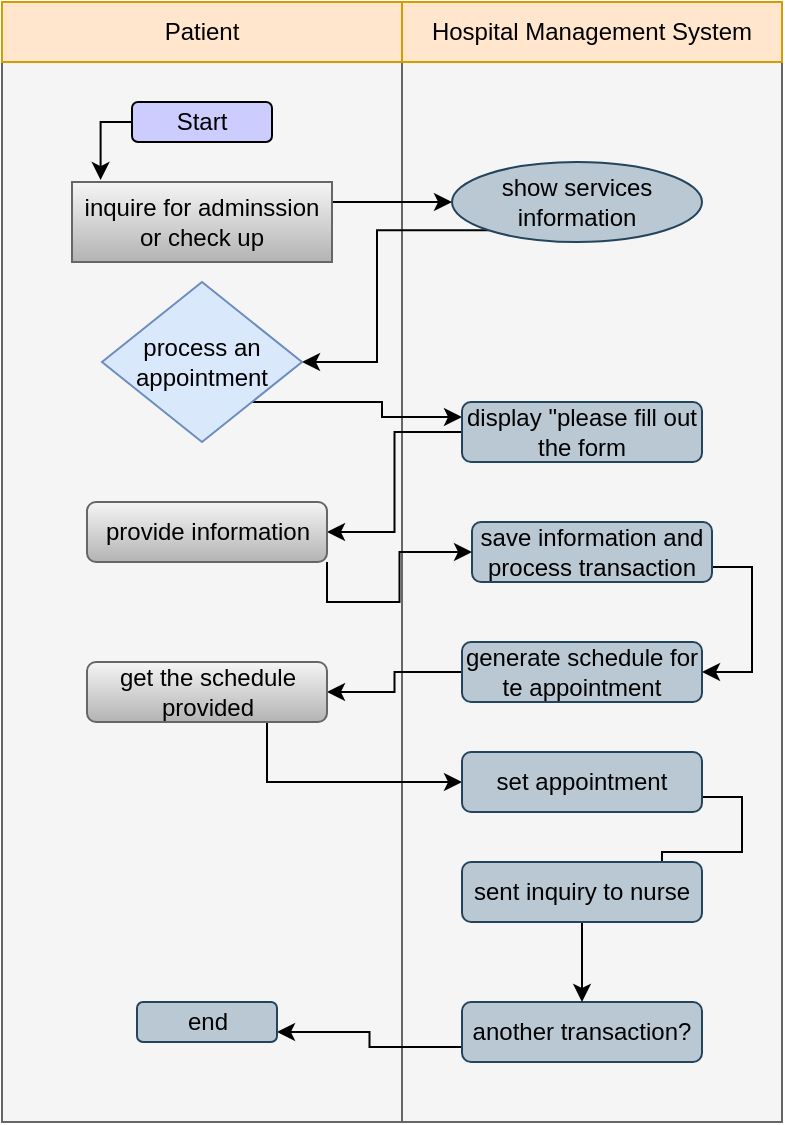 <mxfile version="20.8.5" type="github">
  <diagram id="IZJPh3ELmmrJts7EP4-5" name="Page-1">
    <mxGraphModel dx="1050" dy="558" grid="1" gridSize="10" guides="1" tooltips="1" connect="1" arrows="1" fold="1" page="1" pageScale="1" pageWidth="850" pageHeight="1100" math="0" shadow="0">
      <root>
        <mxCell id="0" />
        <mxCell id="1" parent="0" />
        <mxCell id="SjLYm1ZjHqtiAo4lD5YU-1" value="" style="rounded=0;whiteSpace=wrap;html=1;fillColor=#f5f5f5;strokeColor=#666666;fontColor=#333333;" vertex="1" parent="1">
          <mxGeometry x="400" y="160" width="190" height="560" as="geometry" />
        </mxCell>
        <mxCell id="SjLYm1ZjHqtiAo4lD5YU-2" value="" style="rounded=0;whiteSpace=wrap;html=1;fillColor=#f5f5f5;fontColor=#333333;strokeColor=#666666;" vertex="1" parent="1">
          <mxGeometry x="200" y="160" width="200" height="560" as="geometry" />
        </mxCell>
        <mxCell id="SjLYm1ZjHqtiAo4lD5YU-3" value="Patient" style="rounded=0;whiteSpace=wrap;html=1;fillColor=#ffe6cc;strokeColor=#d79b00;" vertex="1" parent="1">
          <mxGeometry x="200" y="160" width="200" height="30" as="geometry" />
        </mxCell>
        <mxCell id="SjLYm1ZjHqtiAo4lD5YU-4" value="Hospital Management System" style="rounded=0;whiteSpace=wrap;html=1;fillColor=#ffe6cc;strokeColor=#d79b00;" vertex="1" parent="1">
          <mxGeometry x="400" y="160" width="190" height="30" as="geometry" />
        </mxCell>
        <mxCell id="SjLYm1ZjHqtiAo4lD5YU-5" style="edgeStyle=orthogonalEdgeStyle;rounded=0;orthogonalLoop=1;jettySize=auto;html=1;exitX=0;exitY=0.5;exitDx=0;exitDy=0;entryX=0.11;entryY=-0.024;entryDx=0;entryDy=0;entryPerimeter=0;" edge="1" parent="1" source="SjLYm1ZjHqtiAo4lD5YU-6" target="SjLYm1ZjHqtiAo4lD5YU-30">
          <mxGeometry relative="1" as="geometry" />
        </mxCell>
        <mxCell id="SjLYm1ZjHqtiAo4lD5YU-6" value="Start" style="rounded=1;whiteSpace=wrap;html=1;fillColor=#CCCCFF;" vertex="1" parent="1">
          <mxGeometry x="265" y="210" width="70" height="20" as="geometry" />
        </mxCell>
        <mxCell id="SjLYm1ZjHqtiAo4lD5YU-7" style="edgeStyle=orthogonalEdgeStyle;rounded=0;orthogonalLoop=1;jettySize=auto;html=1;exitX=0.5;exitY=1;exitDx=0;exitDy=0;" edge="1" parent="1">
          <mxGeometry relative="1" as="geometry">
            <mxPoint x="290" y="320" as="sourcePoint" />
            <mxPoint x="290" y="320" as="targetPoint" />
          </mxGeometry>
        </mxCell>
        <mxCell id="SjLYm1ZjHqtiAo4lD5YU-8" style="edgeStyle=orthogonalEdgeStyle;rounded=0;orthogonalLoop=1;jettySize=auto;html=1;exitX=0;exitY=1;exitDx=0;exitDy=0;entryX=1;entryY=0.5;entryDx=0;entryDy=0;" edge="1" parent="1" source="SjLYm1ZjHqtiAo4lD5YU-9" target="SjLYm1ZjHqtiAo4lD5YU-11">
          <mxGeometry relative="1" as="geometry" />
        </mxCell>
        <mxCell id="SjLYm1ZjHqtiAo4lD5YU-9" value="show services information" style="ellipse;whiteSpace=wrap;html=1;fillColor=#bac8d3;strokeColor=#23445d;" vertex="1" parent="1">
          <mxGeometry x="425" y="240" width="125" height="40" as="geometry" />
        </mxCell>
        <mxCell id="SjLYm1ZjHqtiAo4lD5YU-10" style="edgeStyle=orthogonalEdgeStyle;rounded=0;orthogonalLoop=1;jettySize=auto;html=1;exitX=1;exitY=1;exitDx=0;exitDy=0;entryX=0;entryY=0.25;entryDx=0;entryDy=0;" edge="1" parent="1" source="SjLYm1ZjHqtiAo4lD5YU-11" target="SjLYm1ZjHqtiAo4lD5YU-13">
          <mxGeometry relative="1" as="geometry" />
        </mxCell>
        <mxCell id="SjLYm1ZjHqtiAo4lD5YU-11" value="process an appointment" style="rhombus;whiteSpace=wrap;html=1;fillColor=#dae8fc;strokeColor=#6c8ebf;" vertex="1" parent="1">
          <mxGeometry x="250" y="300" width="100" height="80" as="geometry" />
        </mxCell>
        <mxCell id="SjLYm1ZjHqtiAo4lD5YU-12" style="edgeStyle=orthogonalEdgeStyle;rounded=0;orthogonalLoop=1;jettySize=auto;html=1;exitX=0;exitY=0.5;exitDx=0;exitDy=0;entryX=1;entryY=0.5;entryDx=0;entryDy=0;" edge="1" parent="1" source="SjLYm1ZjHqtiAo4lD5YU-13" target="SjLYm1ZjHqtiAo4lD5YU-17">
          <mxGeometry relative="1" as="geometry" />
        </mxCell>
        <mxCell id="SjLYm1ZjHqtiAo4lD5YU-13" value="display &quot;please fill out the form" style="rounded=1;whiteSpace=wrap;html=1;fillColor=#bac8d3;strokeColor=#23445d;" vertex="1" parent="1">
          <mxGeometry x="430" y="360" width="120" height="30" as="geometry" />
        </mxCell>
        <mxCell id="SjLYm1ZjHqtiAo4lD5YU-14" style="edgeStyle=orthogonalEdgeStyle;rounded=0;orthogonalLoop=1;jettySize=auto;html=1;exitX=1;exitY=0.75;exitDx=0;exitDy=0;entryX=1;entryY=0.5;entryDx=0;entryDy=0;" edge="1" parent="1" source="SjLYm1ZjHqtiAo4lD5YU-15" target="SjLYm1ZjHqtiAo4lD5YU-19">
          <mxGeometry relative="1" as="geometry" />
        </mxCell>
        <mxCell id="SjLYm1ZjHqtiAo4lD5YU-15" value="save information and process transaction" style="rounded=1;whiteSpace=wrap;html=1;fillColor=#bac8d3;strokeColor=#23445d;" vertex="1" parent="1">
          <mxGeometry x="435" y="420" width="120" height="30" as="geometry" />
        </mxCell>
        <mxCell id="SjLYm1ZjHqtiAo4lD5YU-16" style="edgeStyle=orthogonalEdgeStyle;rounded=0;orthogonalLoop=1;jettySize=auto;html=1;exitX=1;exitY=1;exitDx=0;exitDy=0;entryX=0;entryY=0.5;entryDx=0;entryDy=0;" edge="1" parent="1" source="SjLYm1ZjHqtiAo4lD5YU-17" target="SjLYm1ZjHqtiAo4lD5YU-15">
          <mxGeometry relative="1" as="geometry" />
        </mxCell>
        <mxCell id="SjLYm1ZjHqtiAo4lD5YU-17" value="provide information" style="rounded=1;whiteSpace=wrap;html=1;fillColor=#f5f5f5;gradientColor=#b3b3b3;strokeColor=#666666;" vertex="1" parent="1">
          <mxGeometry x="242.5" y="410" width="120" height="30" as="geometry" />
        </mxCell>
        <mxCell id="SjLYm1ZjHqtiAo4lD5YU-18" style="edgeStyle=orthogonalEdgeStyle;rounded=0;orthogonalLoop=1;jettySize=auto;html=1;exitX=0;exitY=0.5;exitDx=0;exitDy=0;entryX=1;entryY=0.5;entryDx=0;entryDy=0;" edge="1" parent="1" source="SjLYm1ZjHqtiAo4lD5YU-19" target="SjLYm1ZjHqtiAo4lD5YU-21">
          <mxGeometry relative="1" as="geometry" />
        </mxCell>
        <mxCell id="SjLYm1ZjHqtiAo4lD5YU-19" value="generate schedule for te appointment" style="rounded=1;whiteSpace=wrap;html=1;fillColor=#bac8d3;strokeColor=#23445d;" vertex="1" parent="1">
          <mxGeometry x="430" y="480" width="120" height="30" as="geometry" />
        </mxCell>
        <mxCell id="SjLYm1ZjHqtiAo4lD5YU-20" style="edgeStyle=orthogonalEdgeStyle;rounded=0;orthogonalLoop=1;jettySize=auto;html=1;exitX=0.75;exitY=1;exitDx=0;exitDy=0;entryX=0;entryY=0.5;entryDx=0;entryDy=0;" edge="1" parent="1" source="SjLYm1ZjHqtiAo4lD5YU-21" target="SjLYm1ZjHqtiAo4lD5YU-23">
          <mxGeometry relative="1" as="geometry" />
        </mxCell>
        <mxCell id="SjLYm1ZjHqtiAo4lD5YU-21" value="get the schedule provided" style="rounded=1;whiteSpace=wrap;html=1;fillColor=#f5f5f5;gradientColor=#b3b3b3;strokeColor=#666666;" vertex="1" parent="1">
          <mxGeometry x="242.5" y="490" width="120" height="30" as="geometry" />
        </mxCell>
        <mxCell id="SjLYm1ZjHqtiAo4lD5YU-22" style="edgeStyle=orthogonalEdgeStyle;rounded=0;orthogonalLoop=1;jettySize=auto;html=1;exitX=1;exitY=0.75;exitDx=0;exitDy=0;entryX=0.833;entryY=0.333;entryDx=0;entryDy=0;entryPerimeter=0;" edge="1" parent="1" source="SjLYm1ZjHqtiAo4lD5YU-23" target="SjLYm1ZjHqtiAo4lD5YU-27">
          <mxGeometry relative="1" as="geometry" />
        </mxCell>
        <mxCell id="SjLYm1ZjHqtiAo4lD5YU-23" value="set appointment" style="rounded=1;whiteSpace=wrap;html=1;fillColor=#bac8d3;strokeColor=#23445d;" vertex="1" parent="1">
          <mxGeometry x="430" y="535" width="120" height="30" as="geometry" />
        </mxCell>
        <mxCell id="SjLYm1ZjHqtiAo4lD5YU-24" style="edgeStyle=orthogonalEdgeStyle;rounded=0;orthogonalLoop=1;jettySize=auto;html=1;exitX=0;exitY=0.75;exitDx=0;exitDy=0;entryX=1;entryY=0.75;entryDx=0;entryDy=0;" edge="1" parent="1" source="SjLYm1ZjHqtiAo4lD5YU-25" target="SjLYm1ZjHqtiAo4lD5YU-28">
          <mxGeometry relative="1" as="geometry" />
        </mxCell>
        <mxCell id="SjLYm1ZjHqtiAo4lD5YU-25" value="another transaction?" style="rounded=1;whiteSpace=wrap;html=1;fillColor=#bac8d3;strokeColor=#23445d;" vertex="1" parent="1">
          <mxGeometry x="430" y="660" width="120" height="30" as="geometry" />
        </mxCell>
        <mxCell id="SjLYm1ZjHqtiAo4lD5YU-26" style="edgeStyle=orthogonalEdgeStyle;rounded=0;orthogonalLoop=1;jettySize=auto;html=1;exitX=0.5;exitY=1;exitDx=0;exitDy=0;entryX=0.5;entryY=0;entryDx=0;entryDy=0;" edge="1" parent="1" source="SjLYm1ZjHqtiAo4lD5YU-27" target="SjLYm1ZjHqtiAo4lD5YU-25">
          <mxGeometry relative="1" as="geometry" />
        </mxCell>
        <mxCell id="SjLYm1ZjHqtiAo4lD5YU-27" value="sent inquiry to nurse" style="rounded=1;whiteSpace=wrap;html=1;fillColor=#bac8d3;strokeColor=#23445d;" vertex="1" parent="1">
          <mxGeometry x="430" y="590" width="120" height="30" as="geometry" />
        </mxCell>
        <mxCell id="SjLYm1ZjHqtiAo4lD5YU-28" value="end" style="rounded=1;whiteSpace=wrap;html=1;fillColor=#bac8d3;strokeColor=#23445d;" vertex="1" parent="1">
          <mxGeometry x="267.5" y="660" width="70" height="20" as="geometry" />
        </mxCell>
        <mxCell id="SjLYm1ZjHqtiAo4lD5YU-29" style="edgeStyle=orthogonalEdgeStyle;rounded=0;orthogonalLoop=1;jettySize=auto;html=1;exitX=1;exitY=0.25;exitDx=0;exitDy=0;entryX=0;entryY=0.5;entryDx=0;entryDy=0;" edge="1" parent="1" source="SjLYm1ZjHqtiAo4lD5YU-30" target="SjLYm1ZjHqtiAo4lD5YU-9">
          <mxGeometry relative="1" as="geometry" />
        </mxCell>
        <mxCell id="SjLYm1ZjHqtiAo4lD5YU-30" value="inquire for adminssion or check up" style="rounded=0;whiteSpace=wrap;html=1;fillColor=#f5f5f5;gradientColor=#b3b3b3;strokeColor=#666666;" vertex="1" parent="1">
          <mxGeometry x="235" y="250" width="130" height="40" as="geometry" />
        </mxCell>
      </root>
    </mxGraphModel>
  </diagram>
</mxfile>

